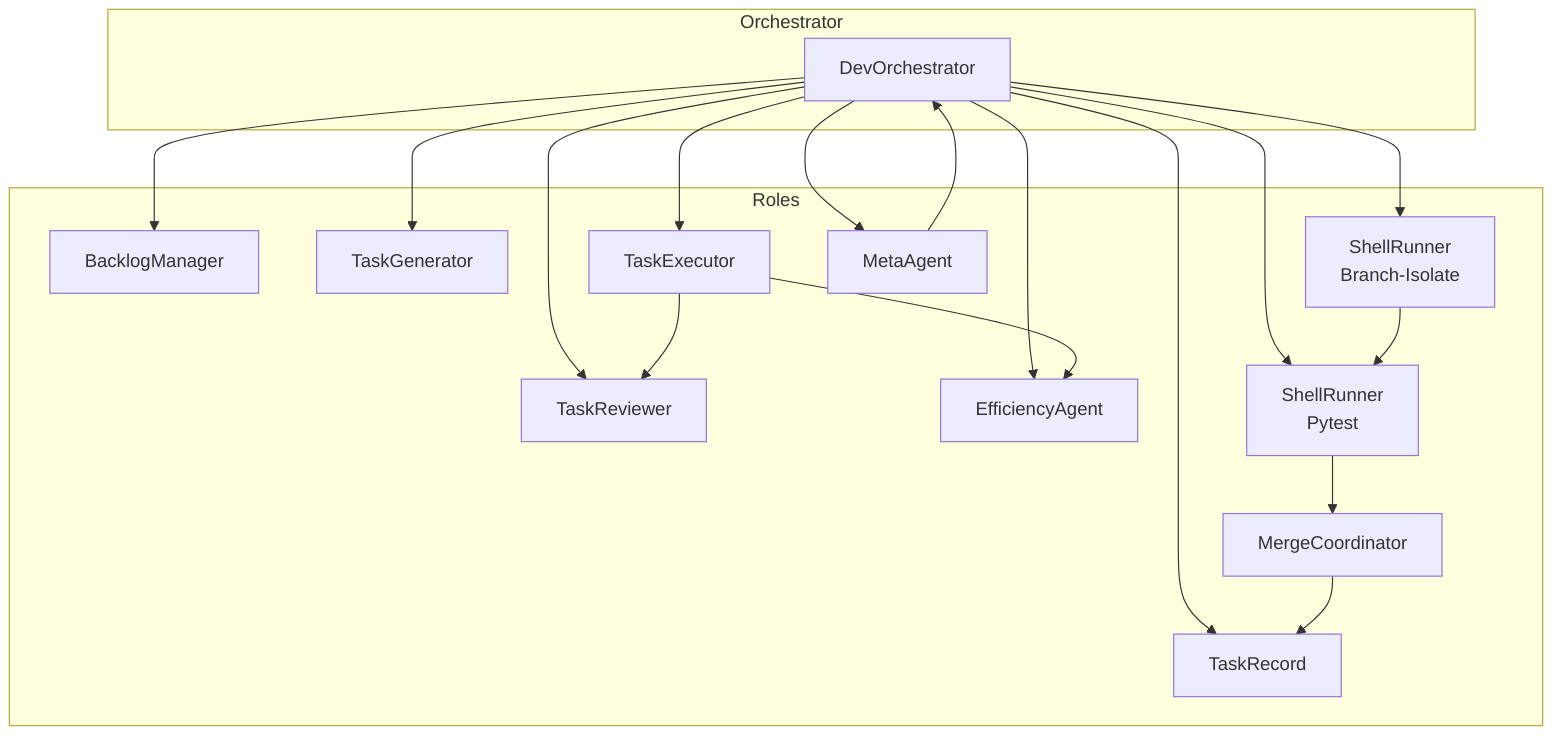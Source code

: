 flowchart TD
  subgraph Orchestrator
      ORCH[DevOrchestrator]
  end
  subgraph Roles
      BACK[BacklogManager]
      GEN[TaskGenerator]
      EXEC[TaskExecutor]
      REV[TaskReviewer]
      EFF[EfficiencyAgent]
      BRN[ShellRunner<br/>Branch-Isolate]
      TEST[ShellRunner<br/>Pytest]
      MERG[MergeCoordinator]
      REC[TaskRecord]
      META[MetaAgent]
  end

  ORCH --> BACK & GEN & EXEC & REV & EFF & BRN & TEST & REC & META
  EXEC --> REV & EFF
  BRN --> TEST --> MERG
  MERG --> REC
  META --> ORCH